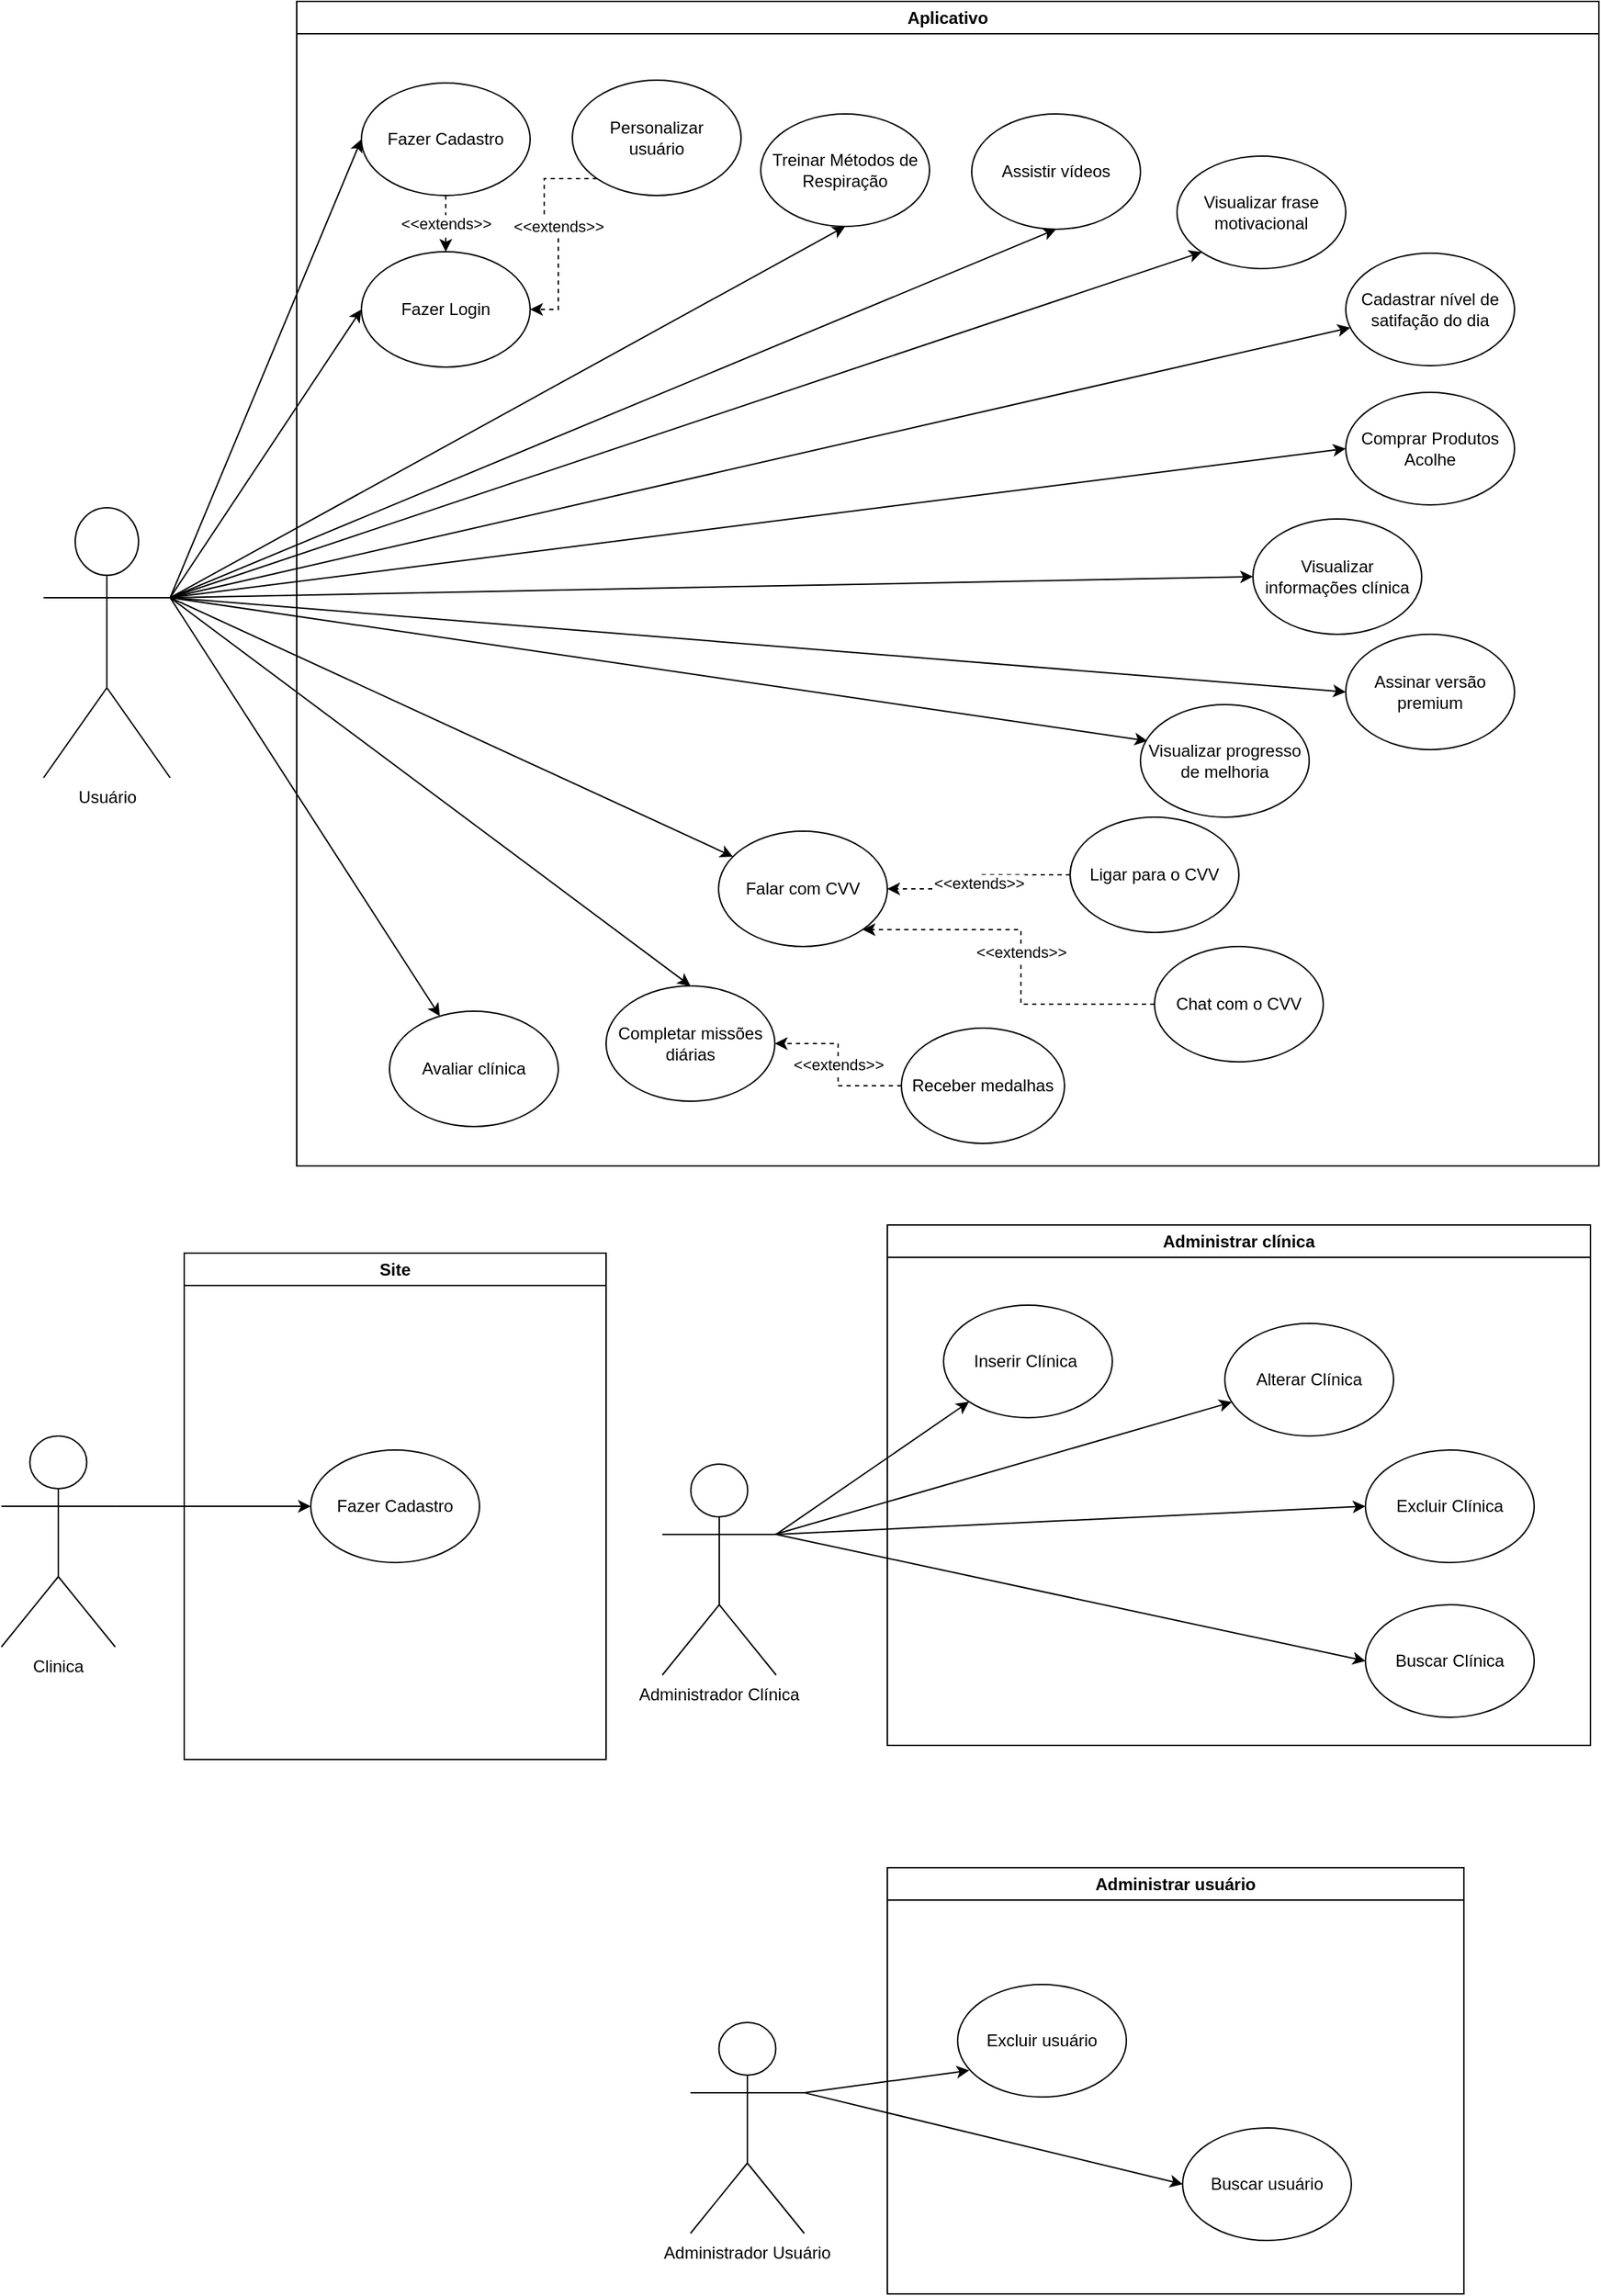 <mxfile version="22.0.4" type="google">
  <diagram name="Página-1" id="gabo9djHr3dQCXB7MgXL">
    <mxGraphModel grid="1" page="1" gridSize="10" guides="1" tooltips="1" connect="1" arrows="1" fold="1" pageScale="1" pageWidth="827" pageHeight="1169" math="0" shadow="0">
      <root>
        <mxCell id="0" />
        <mxCell id="1" parent="0" />
        <mxCell id="QwCpMpBALxOUXlbzBBe2-1" value="Usuário" style="shape=umlActor;verticalLabelPosition=bottom;verticalAlign=top;html=1;outlineConnect=0;" vertex="1" parent="1">
          <mxGeometry x="-620" y="2940" width="90" height="192" as="geometry" />
        </mxCell>
        <mxCell id="QwCpMpBALxOUXlbzBBe2-74" value="Clinica" style="shape=umlActor;verticalLabelPosition=bottom;verticalAlign=top;html=1;outlineConnect=0;" vertex="1" parent="1">
          <mxGeometry x="-650" y="3600" width="80.94" height="150" as="geometry" />
        </mxCell>
        <mxCell id="QwCpMpBALxOUXlbzBBe2-77" value="Aplicativo" style="swimlane;whiteSpace=wrap;html=1;" vertex="1" parent="1">
          <mxGeometry x="-440" y="2580" width="926" height="828" as="geometry" />
        </mxCell>
        <mxCell id="QwCpMpBALxOUXlbzBBe2-85" style="edgeStyle=orthogonalEdgeStyle;rounded=0;orthogonalLoop=1;jettySize=auto;html=1;dashed=1;" edge="1" parent="QwCpMpBALxOUXlbzBBe2-77" source="QwCpMpBALxOUXlbzBBe2-14" target="QwCpMpBALxOUXlbzBBe2-15">
          <mxGeometry relative="1" as="geometry" />
        </mxCell>
        <mxCell id="QwCpMpBALxOUXlbzBBe2-86" value="&amp;lt;&amp;lt;extends&amp;gt;&amp;gt;" style="edgeLabel;html=1;align=center;verticalAlign=middle;resizable=0;points=[];" vertex="1" connectable="0" parent="QwCpMpBALxOUXlbzBBe2-85">
          <mxGeometry x="0.012" relative="1" as="geometry">
            <mxPoint as="offset" />
          </mxGeometry>
        </mxCell>
        <mxCell id="QwCpMpBALxOUXlbzBBe2-14" value="Fazer Cadastro" style="ellipse;whiteSpace=wrap;html=1;" vertex="1" parent="QwCpMpBALxOUXlbzBBe2-77">
          <mxGeometry x="46" y="58" width="120" height="80" as="geometry" />
        </mxCell>
        <mxCell id="QwCpMpBALxOUXlbzBBe2-15" value="Fazer Login" style="ellipse;whiteSpace=wrap;html=1;" vertex="1" parent="QwCpMpBALxOUXlbzBBe2-77">
          <mxGeometry x="46" y="178" width="120" height="82" as="geometry" />
        </mxCell>
        <mxCell id="QwCpMpBALxOUXlbzBBe2-57" value="Avaliar clínica" style="ellipse;whiteSpace=wrap;html=1;" vertex="1" parent="QwCpMpBALxOUXlbzBBe2-77">
          <mxGeometry x="66" y="718" width="120" height="82" as="geometry" />
        </mxCell>
        <mxCell id="QwCpMpBALxOUXlbzBBe2-20" value="Completar missões diárias" style="ellipse;whiteSpace=wrap;html=1;" vertex="1" parent="QwCpMpBALxOUXlbzBBe2-77">
          <mxGeometry x="220" y="700" width="120" height="82" as="geometry" />
        </mxCell>
        <mxCell id="QwCpMpBALxOUXlbzBBe2-8" value="Falar com CVV" style="ellipse;whiteSpace=wrap;html=1;" vertex="1" parent="QwCpMpBALxOUXlbzBBe2-77">
          <mxGeometry x="300" y="590" width="120" height="82" as="geometry" />
        </mxCell>
        <mxCell id="QwCpMpBALxOUXlbzBBe2-22" value="Receber medalhas" style="ellipse;whiteSpace=wrap;html=1;" vertex="1" parent="QwCpMpBALxOUXlbzBBe2-77">
          <mxGeometry x="430" y="730" width="116" height="82" as="geometry" />
        </mxCell>
        <mxCell id="QwCpMpBALxOUXlbzBBe2-36" value="Visualizar progresso de melhoria" style="ellipse;whiteSpace=wrap;html=1;" vertex="1" parent="QwCpMpBALxOUXlbzBBe2-77">
          <mxGeometry x="600" y="500" width="120" height="80" as="geometry" />
        </mxCell>
        <mxCell id="QwCpMpBALxOUXlbzBBe2-55" value="Ligar para o CVV" style="ellipse;whiteSpace=wrap;html=1;" vertex="1" parent="QwCpMpBALxOUXlbzBBe2-77">
          <mxGeometry x="550" y="580" width="120" height="82" as="geometry" />
        </mxCell>
        <mxCell id="QwCpMpBALxOUXlbzBBe2-12" value="Assinar versão premium" style="ellipse;whiteSpace=wrap;html=1;" vertex="1" parent="QwCpMpBALxOUXlbzBBe2-77">
          <mxGeometry x="746" y="450" width="120" height="82" as="geometry" />
        </mxCell>
        <mxCell id="QwCpMpBALxOUXlbzBBe2-6" value="Visualizar informações clínica" style="ellipse;whiteSpace=wrap;html=1;" vertex="1" parent="QwCpMpBALxOUXlbzBBe2-77">
          <mxGeometry x="680" y="368" width="120" height="82" as="geometry" />
        </mxCell>
        <mxCell id="QwCpMpBALxOUXlbzBBe2-62" value="Comprar Produtos Acolhe" style="ellipse;whiteSpace=wrap;html=1;" vertex="1" parent="QwCpMpBALxOUXlbzBBe2-77">
          <mxGeometry x="746" y="278" width="120" height="80" as="geometry" />
        </mxCell>
        <mxCell id="QwCpMpBALxOUXlbzBBe2-34" value="Cadastrar nível de satifação do dia" style="ellipse;whiteSpace=wrap;html=1;" vertex="1" parent="QwCpMpBALxOUXlbzBBe2-77">
          <mxGeometry x="746" y="179" width="120" height="80" as="geometry" />
        </mxCell>
        <mxCell id="QwCpMpBALxOUXlbzBBe2-38" value="Visualizar frase motivacional" style="ellipse;whiteSpace=wrap;html=1;" vertex="1" parent="QwCpMpBALxOUXlbzBBe2-77">
          <mxGeometry x="626" y="110" width="120" height="80" as="geometry" />
        </mxCell>
        <mxCell id="QwCpMpBALxOUXlbzBBe2-43" value="Personalizar&lt;br style=&quot;--tw-border-spacing-x: 0; --tw-border-spacing-y: 0; --tw-translate-x: 0; --tw-translate-y: 0; --tw-rotate: 0; --tw-skew-x: 0; --tw-skew-y: 0; --tw-scale-x: 1; --tw-scale-y: 1; --tw-pan-x: ; --tw-pan-y: ; --tw-pinch-zoom: ; --tw-scroll-snap-strictness: proximity; --tw-ordinal: ; --tw-slashed-zero: ; --tw-numeric-figure: ; --tw-numeric-spacing: ; --tw-numeric-fraction: ; --tw-ring-inset: ; --tw-ring-offset-width: 0px; --tw-ring-offset-color: #fff; --tw-ring-color: rgb(59 130 246 / .5); --tw-ring-offset-shadow: 0 0 #0000; --tw-ring-shadow: 0 0 #0000; --tw-shadow: 0 0 #0000; --tw-shadow-colored: 0 0 #0000; --tw-blur: ; --tw-brightness: ; --tw-contrast: ; --tw-grayscale: ; --tw-hue-rotate: ; --tw-invert: ; --tw-saturate: ; --tw-sepia: ; --tw-drop-shadow: ; --tw-backdrop-blur: ; --tw-backdrop-brightness: ; --tw-backdrop-contrast: ; --tw-backdrop-grayscale: ; --tw-backdrop-hue-rotate: ; --tw-backdrop-invert: ; --tw-backdrop-opacity: ; --tw-backdrop-saturate: ; --tw-backdrop-sepia: ; border-color: var(--border-color);&quot;&gt;usuário" style="ellipse;whiteSpace=wrap;html=1;" vertex="1" parent="QwCpMpBALxOUXlbzBBe2-77">
          <mxGeometry x="196" y="56" width="120" height="82" as="geometry" />
        </mxCell>
        <mxCell id="QwCpMpBALxOUXlbzBBe2-26" value="Assistir vídeos" style="ellipse;whiteSpace=wrap;html=1;" vertex="1" parent="QwCpMpBALxOUXlbzBBe2-77">
          <mxGeometry x="480" y="80" width="120" height="82" as="geometry" />
        </mxCell>
        <mxCell id="QwCpMpBALxOUXlbzBBe2-66" value="Treinar Métodos de Respiração" style="ellipse;whiteSpace=wrap;html=1;" vertex="1" parent="QwCpMpBALxOUXlbzBBe2-77">
          <mxGeometry x="330" y="80" width="120" height="80" as="geometry" />
        </mxCell>
        <mxCell id="uwASsVDCbA8BZb4IPJLg-10" style="edgeStyle=orthogonalEdgeStyle;rounded=0;orthogonalLoop=1;jettySize=auto;html=1;dashed=1;exitX=0;exitY=1;exitDx=0;exitDy=0;entryX=1;entryY=0.5;entryDx=0;entryDy=0;" edge="1" parent="QwCpMpBALxOUXlbzBBe2-77" source="QwCpMpBALxOUXlbzBBe2-43" target="QwCpMpBALxOUXlbzBBe2-15">
          <mxGeometry relative="1" as="geometry">
            <mxPoint x="116" y="148" as="sourcePoint" />
            <mxPoint x="116" y="188" as="targetPoint" />
          </mxGeometry>
        </mxCell>
        <mxCell id="uwASsVDCbA8BZb4IPJLg-11" value="&amp;lt;&amp;lt;extends&amp;gt;&amp;gt;" style="edgeLabel;html=1;align=center;verticalAlign=middle;resizable=0;points=[];" connectable="0" vertex="1" parent="uwASsVDCbA8BZb4IPJLg-10">
          <mxGeometry x="0.012" relative="1" as="geometry">
            <mxPoint as="offset" />
          </mxGeometry>
        </mxCell>
        <mxCell id="uwASsVDCbA8BZb4IPJLg-13" style="edgeStyle=orthogonalEdgeStyle;rounded=0;orthogonalLoop=1;jettySize=auto;html=1;dashed=1;exitX=0;exitY=0.5;exitDx=0;exitDy=0;entryX=1;entryY=0.5;entryDx=0;entryDy=0;" edge="1" parent="QwCpMpBALxOUXlbzBBe2-77" source="QwCpMpBALxOUXlbzBBe2-22" target="QwCpMpBALxOUXlbzBBe2-20">
          <mxGeometry relative="1" as="geometry">
            <mxPoint x="440" y="660" as="sourcePoint" />
            <mxPoint x="393" y="753" as="targetPoint" />
          </mxGeometry>
        </mxCell>
        <mxCell id="uwASsVDCbA8BZb4IPJLg-14" value="&amp;lt;&amp;lt;extends&amp;gt;&amp;gt;" style="edgeLabel;html=1;align=center;verticalAlign=middle;resizable=0;points=[];" connectable="0" vertex="1" parent="uwASsVDCbA8BZb4IPJLg-13">
          <mxGeometry x="0.012" relative="1" as="geometry">
            <mxPoint as="offset" />
          </mxGeometry>
        </mxCell>
        <mxCell id="uwASsVDCbA8BZb4IPJLg-15" value="Chat com o CVV" style="ellipse;whiteSpace=wrap;html=1;" vertex="1" parent="QwCpMpBALxOUXlbzBBe2-77">
          <mxGeometry x="610" y="672" width="120" height="82" as="geometry" />
        </mxCell>
        <mxCell id="uwASsVDCbA8BZb4IPJLg-16" style="edgeStyle=orthogonalEdgeStyle;rounded=0;orthogonalLoop=1;jettySize=auto;html=1;dashed=1;exitX=0;exitY=0.5;exitDx=0;exitDy=0;entryX=1;entryY=1;entryDx=0;entryDy=0;" edge="1" parent="QwCpMpBALxOUXlbzBBe2-77" source="uwASsVDCbA8BZb4IPJLg-15" target="QwCpMpBALxOUXlbzBBe2-8">
          <mxGeometry relative="1" as="geometry">
            <mxPoint x="526" y="680" as="sourcePoint" />
            <mxPoint x="436" y="650" as="targetPoint" />
          </mxGeometry>
        </mxCell>
        <mxCell id="uwASsVDCbA8BZb4IPJLg-17" value="&amp;lt;&amp;lt;extends&amp;gt;&amp;gt;" style="edgeLabel;html=1;align=center;verticalAlign=middle;resizable=0;points=[];" connectable="0" vertex="1" parent="uwASsVDCbA8BZb4IPJLg-16">
          <mxGeometry x="0.012" relative="1" as="geometry">
            <mxPoint as="offset" />
          </mxGeometry>
        </mxCell>
        <mxCell id="uwASsVDCbA8BZb4IPJLg-18" style="edgeStyle=orthogonalEdgeStyle;rounded=0;orthogonalLoop=1;jettySize=auto;html=1;dashed=1;exitX=0;exitY=0.5;exitDx=0;exitDy=0;entryX=1;entryY=0.5;entryDx=0;entryDy=0;" edge="1" parent="QwCpMpBALxOUXlbzBBe2-77" source="QwCpMpBALxOUXlbzBBe2-55" target="QwCpMpBALxOUXlbzBBe2-8">
          <mxGeometry relative="1" as="geometry">
            <mxPoint x="510" y="710" as="sourcePoint" />
            <mxPoint x="420" y="680" as="targetPoint" />
          </mxGeometry>
        </mxCell>
        <mxCell id="uwASsVDCbA8BZb4IPJLg-19" value="&amp;lt;&amp;lt;extends&amp;gt;&amp;gt;" style="edgeLabel;html=1;align=center;verticalAlign=middle;resizable=0;points=[];" connectable="0" vertex="1" parent="uwASsVDCbA8BZb4IPJLg-18">
          <mxGeometry x="0.012" relative="1" as="geometry">
            <mxPoint as="offset" />
          </mxGeometry>
        </mxCell>
        <mxCell id="QwCpMpBALxOUXlbzBBe2-82" style="rounded=0;orthogonalLoop=1;jettySize=auto;html=1;exitX=1;exitY=0.333;exitDx=0;exitDy=0;exitPerimeter=0;entryX=0;entryY=0.5;entryDx=0;entryDy=0;" edge="1" parent="1" source="QwCpMpBALxOUXlbzBBe2-1" target="QwCpMpBALxOUXlbzBBe2-14">
          <mxGeometry relative="1" as="geometry">
            <mxPoint x="-630" y="2756" as="sourcePoint" />
            <mxPoint x="-451" y="2620" as="targetPoint" />
          </mxGeometry>
        </mxCell>
        <mxCell id="QwCpMpBALxOUXlbzBBe2-83" style="rounded=0;orthogonalLoop=1;jettySize=auto;html=1;exitX=1;exitY=0.333;exitDx=0;exitDy=0;exitPerimeter=0;entryX=0;entryY=0.5;entryDx=0;entryDy=0;" edge="1" parent="1" source="QwCpMpBALxOUXlbzBBe2-1" target="QwCpMpBALxOUXlbzBBe2-15">
          <mxGeometry relative="1" as="geometry">
            <mxPoint x="-510" y="2957" as="sourcePoint" />
            <mxPoint x="-360" y="2933" as="targetPoint" />
          </mxGeometry>
        </mxCell>
        <mxCell id="QwCpMpBALxOUXlbzBBe2-117" value="Site" style="swimlane;whiteSpace=wrap;html=1;" vertex="1" parent="1">
          <mxGeometry x="-520" y="3470" width="300" height="360" as="geometry" />
        </mxCell>
        <mxCell id="QwCpMpBALxOUXlbzBBe2-154" value="Fazer Cadastro" style="ellipse;whiteSpace=wrap;html=1;" vertex="1" parent="QwCpMpBALxOUXlbzBBe2-117">
          <mxGeometry x="90" y="140" width="120" height="80" as="geometry" />
        </mxCell>
        <mxCell id="QwCpMpBALxOUXlbzBBe2-205" style="rounded=0;orthogonalLoop=1;jettySize=auto;html=1;entryX=0.5;entryY=1;entryDx=0;entryDy=0;exitX=1;exitY=0.333;exitDx=0;exitDy=0;exitPerimeter=0;" edge="1" parent="1" source="QwCpMpBALxOUXlbzBBe2-1" target="QwCpMpBALxOUXlbzBBe2-66">
          <mxGeometry relative="1" as="geometry">
            <mxPoint x="-240" y="3020" as="sourcePoint" />
            <mxPoint x="20" y="2772" as="targetPoint" />
          </mxGeometry>
        </mxCell>
        <mxCell id="QwCpMpBALxOUXlbzBBe2-201" style="rounded=0;orthogonalLoop=1;jettySize=auto;html=1;entryX=0;entryY=1;entryDx=0;entryDy=0;exitX=1;exitY=0.333;exitDx=0;exitDy=0;exitPerimeter=0;" edge="1" parent="1" source="QwCpMpBALxOUXlbzBBe2-1" target="QwCpMpBALxOUXlbzBBe2-38">
          <mxGeometry relative="1" as="geometry">
            <mxPoint x="-230" y="3031" as="sourcePoint" />
            <mxPoint x="290" y="2920" as="targetPoint" />
          </mxGeometry>
        </mxCell>
        <mxCell id="QwCpMpBALxOUXlbzBBe2-199" style="rounded=0;orthogonalLoop=1;jettySize=auto;html=1;exitX=1;exitY=0.333;exitDx=0;exitDy=0;entryX=0;entryY=0.5;entryDx=0;entryDy=0;exitPerimeter=0;" edge="1" parent="1" source="QwCpMpBALxOUXlbzBBe2-1" target="QwCpMpBALxOUXlbzBBe2-62">
          <mxGeometry relative="1" as="geometry">
            <mxPoint x="-240" y="3021" as="sourcePoint" />
            <mxPoint x="270" y="2987" as="targetPoint" />
          </mxGeometry>
        </mxCell>
        <mxCell id="QwCpMpBALxOUXlbzBBe2-204" style="rounded=0;orthogonalLoop=1;jettySize=auto;html=1;entryX=0.5;entryY=1;entryDx=0;entryDy=0;exitX=1;exitY=0.333;exitDx=0;exitDy=0;exitPerimeter=0;" edge="1" parent="1" source="QwCpMpBALxOUXlbzBBe2-1" target="QwCpMpBALxOUXlbzBBe2-26">
          <mxGeometry relative="1" as="geometry">
            <mxPoint x="-250" y="3010" as="sourcePoint" />
            <mxPoint x="286" y="2848" as="targetPoint" />
          </mxGeometry>
        </mxCell>
        <mxCell id="QwCpMpBALxOUXlbzBBe2-203" style="rounded=0;orthogonalLoop=1;jettySize=auto;html=1;exitX=1;exitY=0.333;exitDx=0;exitDy=0;exitPerimeter=0;" edge="1" parent="1" source="QwCpMpBALxOUXlbzBBe2-1" target="QwCpMpBALxOUXlbzBBe2-34">
          <mxGeometry relative="1" as="geometry">
            <mxPoint x="-250" y="3011" as="sourcePoint" />
            <mxPoint x="310" y="2940" as="targetPoint" />
          </mxGeometry>
        </mxCell>
        <mxCell id="QwCpMpBALxOUXlbzBBe2-198" style="rounded=0;orthogonalLoop=1;jettySize=auto;html=1;exitX=1;exitY=0.333;exitDx=0;exitDy=0;entryX=0;entryY=0.5;entryDx=0;entryDy=0;exitPerimeter=0;" edge="1" parent="1" source="QwCpMpBALxOUXlbzBBe2-1" target="QwCpMpBALxOUXlbzBBe2-6">
          <mxGeometry relative="1" as="geometry">
            <mxPoint x="-257" y="3050" as="sourcePoint" />
            <mxPoint x="280" y="3069" as="targetPoint" />
          </mxGeometry>
        </mxCell>
        <mxCell id="QwCpMpBALxOUXlbzBBe2-169" style="rounded=0;orthogonalLoop=1;jettySize=auto;html=1;exitX=1;exitY=0.333;exitDx=0;exitDy=0;entryX=0;entryY=0.5;entryDx=0;entryDy=0;exitPerimeter=0;" edge="1" parent="1" source="QwCpMpBALxOUXlbzBBe2-1" target="QwCpMpBALxOUXlbzBBe2-12">
          <mxGeometry relative="1" as="geometry">
            <mxPoint x="-257" y="3050" as="sourcePoint" />
            <mxPoint x="270" y="3151" as="targetPoint" />
          </mxGeometry>
        </mxCell>
        <mxCell id="QwCpMpBALxOUXlbzBBe2-166" style="rounded=0;orthogonalLoop=1;jettySize=auto;html=1;exitX=1;exitY=0.333;exitDx=0;exitDy=0;entryX=0.041;entryY=0.322;entryDx=0;entryDy=0;entryPerimeter=0;exitPerimeter=0;" edge="1" parent="1" source="QwCpMpBALxOUXlbzBBe2-1" target="QwCpMpBALxOUXlbzBBe2-36">
          <mxGeometry relative="1" as="geometry">
            <mxPoint x="-300" y="3062" as="sourcePoint" />
            <mxPoint x="107" y="3222" as="targetPoint" />
          </mxGeometry>
        </mxCell>
        <mxCell id="QwCpMpBALxOUXlbzBBe2-111" style="rounded=0;orthogonalLoop=1;jettySize=auto;html=1;exitX=1;exitY=0.333;exitDx=0;exitDy=0;exitPerimeter=0;" edge="1" parent="1" source="QwCpMpBALxOUXlbzBBe2-1" target="QwCpMpBALxOUXlbzBBe2-8">
          <mxGeometry relative="1" as="geometry">
            <mxPoint x="-260" y="3040" as="sourcePoint" />
            <mxPoint x="-154" y="3276" as="targetPoint" />
          </mxGeometry>
        </mxCell>
        <mxCell id="QwCpMpBALxOUXlbzBBe2-88" style="rounded=0;orthogonalLoop=1;jettySize=auto;html=1;exitX=1;exitY=0.333;exitDx=0;exitDy=0;entryX=0.5;entryY=0;entryDx=0;entryDy=0;exitPerimeter=0;" edge="1" parent="1" source="QwCpMpBALxOUXlbzBBe2-1" target="QwCpMpBALxOUXlbzBBe2-20">
          <mxGeometry relative="1" as="geometry">
            <mxPoint x="-300" y="3062" as="sourcePoint" />
            <mxPoint x="-300" y="3310" as="targetPoint" />
          </mxGeometry>
        </mxCell>
        <mxCell id="QwCpMpBALxOUXlbzBBe2-87" style="rounded=0;orthogonalLoop=1;jettySize=auto;html=1;exitX=1;exitY=0.333;exitDx=0;exitDy=0;exitPerimeter=0;" edge="1" parent="1" source="QwCpMpBALxOUXlbzBBe2-1" target="QwCpMpBALxOUXlbzBBe2-57">
          <mxGeometry relative="1" as="geometry">
            <mxPoint x="-510" y="2957" as="sourcePoint" />
            <mxPoint x="-360" y="3021" as="targetPoint" />
          </mxGeometry>
        </mxCell>
        <mxCell id="QwCpMpBALxOUXlbzBBe2-156" style="rounded=0;orthogonalLoop=1;jettySize=auto;html=1;exitX=1;exitY=0.333;exitDx=0;exitDy=0;exitPerimeter=0;entryX=0;entryY=0.5;entryDx=0;entryDy=0;" edge="1" parent="1" source="QwCpMpBALxOUXlbzBBe2-74" target="QwCpMpBALxOUXlbzBBe2-154">
          <mxGeometry relative="1" as="geometry">
            <mxPoint x="-570" y="3787" as="sourcePoint" />
            <mxPoint x="-501" y="3460" as="targetPoint" />
          </mxGeometry>
        </mxCell>
        <mxCell id="eetpW100CevLbDdai7CS-1" value="Administrar clínica" style="swimlane;whiteSpace=wrap;html=1;" vertex="1" parent="1">
          <mxGeometry x="-20" y="3450" width="500" height="370" as="geometry" />
        </mxCell>
        <mxCell id="eetpW100CevLbDdai7CS-2" value="Inserir Clínica&amp;nbsp;" style="ellipse;whiteSpace=wrap;html=1;" vertex="1" parent="eetpW100CevLbDdai7CS-1">
          <mxGeometry x="40" y="57.0" width="120" height="80" as="geometry" />
        </mxCell>
        <mxCell id="eetpW100CevLbDdai7CS-4" value="Alterar Clínica" style="ellipse;whiteSpace=wrap;html=1;" vertex="1" parent="eetpW100CevLbDdai7CS-1">
          <mxGeometry x="240" y="70.0" width="120" height="80" as="geometry" />
        </mxCell>
        <mxCell id="eetpW100CevLbDdai7CS-5" value="Excluir Clínica" style="ellipse;whiteSpace=wrap;html=1;" vertex="1" parent="eetpW100CevLbDdai7CS-1">
          <mxGeometry x="340" y="160.0" width="120" height="80" as="geometry" />
        </mxCell>
        <mxCell id="eetpW100CevLbDdai7CS-6" value="Buscar Clínica" style="ellipse;whiteSpace=wrap;html=1;" vertex="1" parent="eetpW100CevLbDdai7CS-1">
          <mxGeometry x="340" y="270.0" width="120" height="80" as="geometry" />
        </mxCell>
        <mxCell id="eetpW100CevLbDdai7CS-10" value="Administrador Clínica" style="shape=umlActor;verticalLabelPosition=bottom;verticalAlign=top;html=1;outlineConnect=0;" vertex="1" parent="1">
          <mxGeometry x="-180" y="3620" width="80.94" height="150" as="geometry" />
        </mxCell>
        <mxCell id="eetpW100CevLbDdai7CS-11" value="" style="endArrow=classic;html=1;rounded=0;exitX=1;exitY=0.333;exitDx=0;exitDy=0;exitPerimeter=0;" edge="1" parent="1" source="eetpW100CevLbDdai7CS-10" target="eetpW100CevLbDdai7CS-2">
          <mxGeometry width="50" height="50" relative="1" as="geometry">
            <mxPoint x="10" y="3640" as="sourcePoint" />
            <mxPoint x="60" y="3590" as="targetPoint" />
          </mxGeometry>
        </mxCell>
        <mxCell id="eetpW100CevLbDdai7CS-12" value="" style="endArrow=classic;html=1;rounded=0;" edge="1" parent="1" target="eetpW100CevLbDdai7CS-4">
          <mxGeometry width="50" height="50" relative="1" as="geometry">
            <mxPoint x="-100" y="3670" as="sourcePoint" />
            <mxPoint x="60" y="3590" as="targetPoint" />
          </mxGeometry>
        </mxCell>
        <mxCell id="eetpW100CevLbDdai7CS-13" value="" style="endArrow=classic;html=1;rounded=0;exitX=1;exitY=0.333;exitDx=0;exitDy=0;exitPerimeter=0;entryX=0;entryY=0.5;entryDx=0;entryDy=0;" edge="1" parent="1" source="eetpW100CevLbDdai7CS-10" target="eetpW100CevLbDdai7CS-5">
          <mxGeometry width="50" height="50" relative="1" as="geometry">
            <mxPoint x="10" y="3640" as="sourcePoint" />
            <mxPoint x="60" y="3590" as="targetPoint" />
          </mxGeometry>
        </mxCell>
        <mxCell id="eetpW100CevLbDdai7CS-16" value="" style="endArrow=classic;html=1;rounded=0;exitX=1;exitY=0.333;exitDx=0;exitDy=0;exitPerimeter=0;entryX=0;entryY=0.5;entryDx=0;entryDy=0;" edge="1" parent="1" source="eetpW100CevLbDdai7CS-10" target="eetpW100CevLbDdai7CS-6">
          <mxGeometry width="50" height="50" relative="1" as="geometry">
            <mxPoint x="10" y="3730" as="sourcePoint" />
            <mxPoint x="60" y="3680" as="targetPoint" />
          </mxGeometry>
        </mxCell>
        <mxCell id="9uuabEGkHJXDu8oN2rAr-1" value="Administrar usuário" style="swimlane;whiteSpace=wrap;html=1;" vertex="1" parent="1">
          <mxGeometry x="-20" y="3907" width="410" height="303" as="geometry" />
        </mxCell>
        <mxCell id="9uuabEGkHJXDu8oN2rAr-4" value="Excluir usuário" style="ellipse;whiteSpace=wrap;html=1;" vertex="1" parent="9uuabEGkHJXDu8oN2rAr-1">
          <mxGeometry x="50" y="83.0" width="120" height="80" as="geometry" />
        </mxCell>
        <mxCell id="9uuabEGkHJXDu8oN2rAr-5" value="Buscar usuário" style="ellipse;whiteSpace=wrap;html=1;" vertex="1" parent="9uuabEGkHJXDu8oN2rAr-1">
          <mxGeometry x="210" y="185.0" width="120" height="80" as="geometry" />
        </mxCell>
        <mxCell id="9uuabEGkHJXDu8oN2rAr-6" value="Administrador Usuário" style="shape=umlActor;verticalLabelPosition=bottom;verticalAlign=top;html=1;outlineConnect=0;" vertex="1" parent="1">
          <mxGeometry x="-160" y="4017" width="80.94" height="150" as="geometry" />
        </mxCell>
        <mxCell id="9uuabEGkHJXDu8oN2rAr-7" value="" style="endArrow=classic;html=1;rounded=0;exitX=1;exitY=0.333;exitDx=0;exitDy=0;exitPerimeter=0;entryX=0.069;entryY=0.764;entryDx=0;entryDy=0;entryPerimeter=0;" edge="1" parent="1" source="9uuabEGkHJXDu8oN2rAr-6" target="9uuabEGkHJXDu8oN2rAr-4">
          <mxGeometry width="50" height="50" relative="1" as="geometry">
            <mxPoint x="290" y="4060" as="sourcePoint" />
            <mxPoint x="340" y="4010" as="targetPoint" />
          </mxGeometry>
        </mxCell>
        <mxCell id="9uuabEGkHJXDu8oN2rAr-8" value="" style="endArrow=classic;html=1;rounded=0;exitX=1;exitY=0.333;exitDx=0;exitDy=0;exitPerimeter=0;entryX=0;entryY=0.5;entryDx=0;entryDy=0;" edge="1" parent="1" source="9uuabEGkHJXDu8oN2rAr-6" target="9uuabEGkHJXDu8oN2rAr-5">
          <mxGeometry width="50" height="50" relative="1" as="geometry">
            <mxPoint x="290" y="4060" as="sourcePoint" />
            <mxPoint x="340" y="4010" as="targetPoint" />
          </mxGeometry>
        </mxCell>
      </root>
    </mxGraphModel>
  </diagram>
</mxfile>
